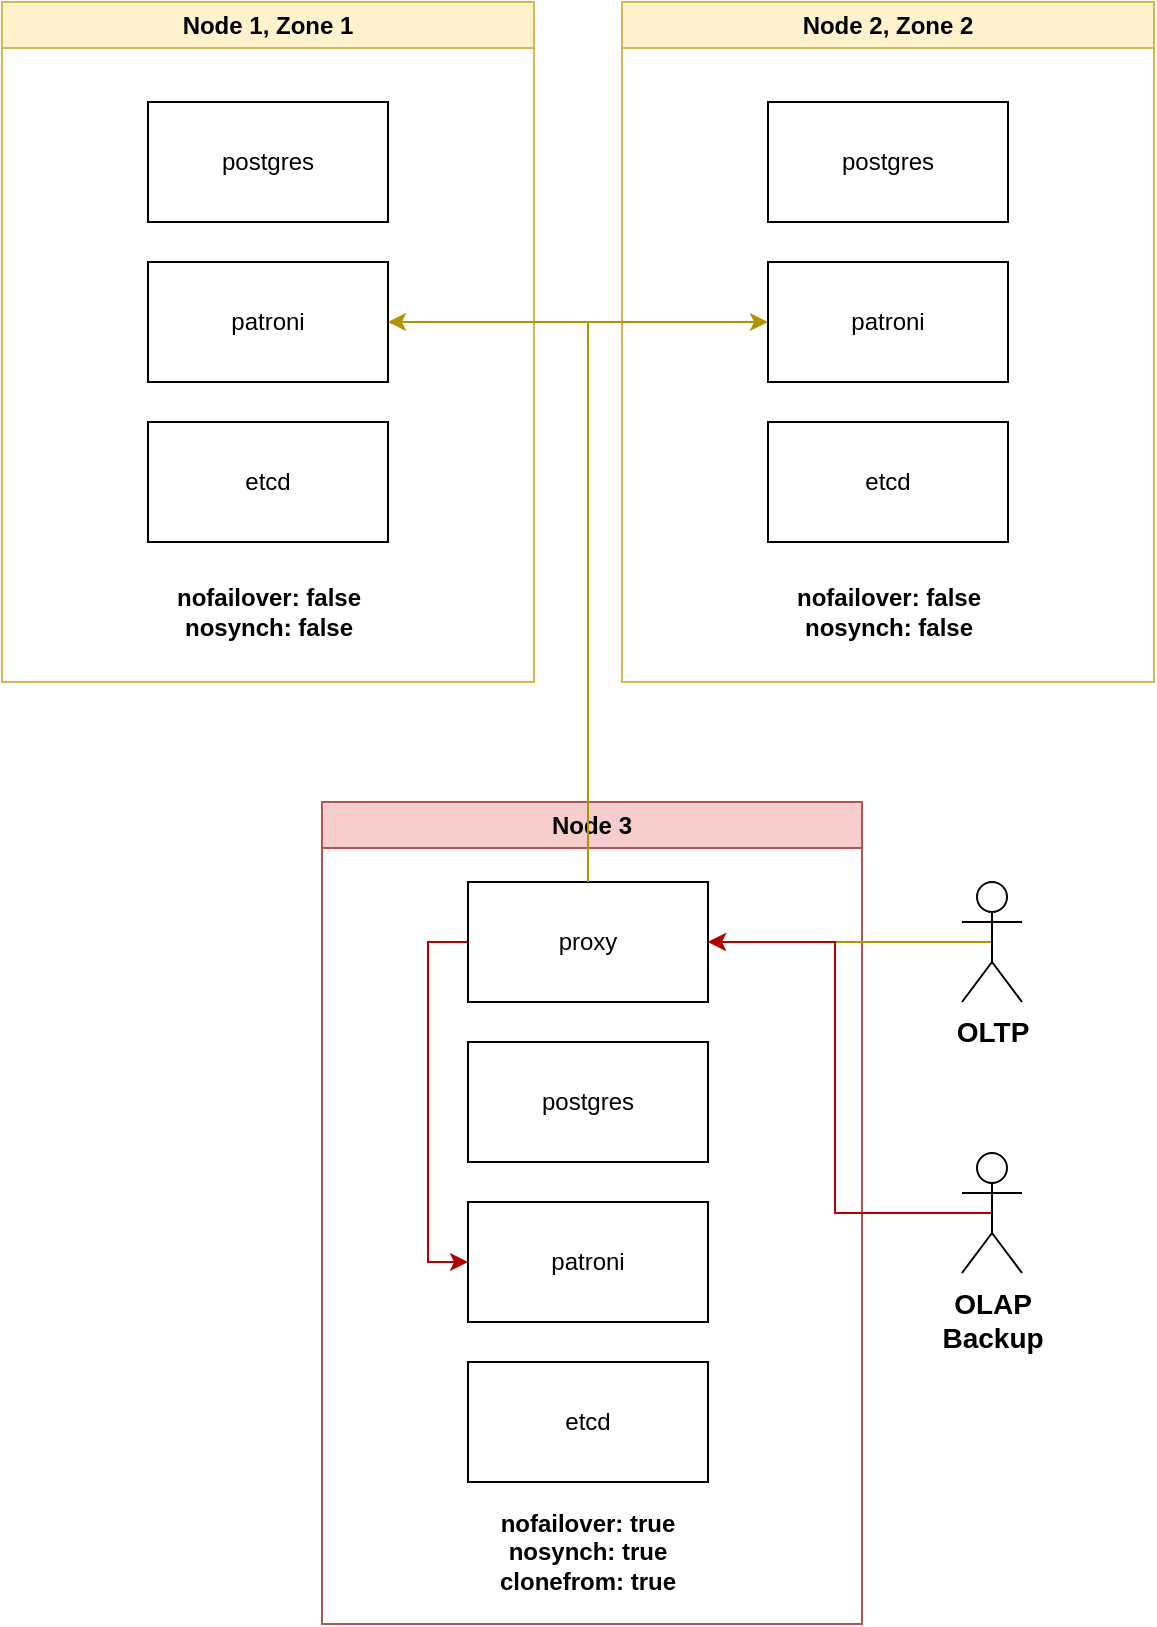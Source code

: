 <mxfile version="22.1.21" type="device">
  <diagram name="Страница — 1" id="kY_8EiV6iNdJgDsGMXoX">
    <mxGraphModel dx="1313" dy="663" grid="1" gridSize="10" guides="1" tooltips="1" connect="1" arrows="1" fold="1" page="1" pageScale="1" pageWidth="827" pageHeight="1169" math="0" shadow="0">
      <root>
        <mxCell id="0" />
        <mxCell id="1" parent="0" />
        <mxCell id="zzoiUoc6OVgHHLdeYmrs-1" value="Node 1, Zone 1" style="swimlane;whiteSpace=wrap;html=1;fillColor=#fff2cc;strokeColor=#d6b656;" vertex="1" parent="1">
          <mxGeometry x="40" y="40" width="266" height="340" as="geometry" />
        </mxCell>
        <mxCell id="zzoiUoc6OVgHHLdeYmrs-2" value="postgres" style="rounded=0;whiteSpace=wrap;html=1;" vertex="1" parent="zzoiUoc6OVgHHLdeYmrs-1">
          <mxGeometry x="73" y="50" width="120" height="60" as="geometry" />
        </mxCell>
        <mxCell id="zzoiUoc6OVgHHLdeYmrs-3" value="patroni" style="rounded=0;whiteSpace=wrap;html=1;" vertex="1" parent="zzoiUoc6OVgHHLdeYmrs-1">
          <mxGeometry x="73" y="130" width="120" height="60" as="geometry" />
        </mxCell>
        <mxCell id="zzoiUoc6OVgHHLdeYmrs-4" value="etcd" style="rounded=0;whiteSpace=wrap;html=1;" vertex="1" parent="zzoiUoc6OVgHHLdeYmrs-1">
          <mxGeometry x="73" y="210" width="120" height="60" as="geometry" />
        </mxCell>
        <mxCell id="zzoiUoc6OVgHHLdeYmrs-5" value="&lt;b&gt;nofailover: false&lt;br&gt;nosynch: false&lt;/b&gt;" style="text;html=1;strokeColor=none;fillColor=none;align=center;verticalAlign=middle;whiteSpace=wrap;rounded=0;" vertex="1" parent="zzoiUoc6OVgHHLdeYmrs-1">
          <mxGeometry x="84.5" y="290" width="97" height="30" as="geometry" />
        </mxCell>
        <mxCell id="zzoiUoc6OVgHHLdeYmrs-6" value="Node 3" style="swimlane;whiteSpace=wrap;html=1;fillColor=#f8cecc;strokeColor=#b85450;" vertex="1" parent="1">
          <mxGeometry x="200" y="440" width="270" height="411" as="geometry" />
        </mxCell>
        <mxCell id="zzoiUoc6OVgHHLdeYmrs-7" value="postgres" style="rounded=0;whiteSpace=wrap;html=1;" vertex="1" parent="zzoiUoc6OVgHHLdeYmrs-6">
          <mxGeometry x="73" y="120" width="120" height="60" as="geometry" />
        </mxCell>
        <mxCell id="zzoiUoc6OVgHHLdeYmrs-8" value="patroni" style="rounded=0;whiteSpace=wrap;html=1;" vertex="1" parent="zzoiUoc6OVgHHLdeYmrs-6">
          <mxGeometry x="73" y="200" width="120" height="60" as="geometry" />
        </mxCell>
        <mxCell id="zzoiUoc6OVgHHLdeYmrs-9" value="etcd" style="rounded=0;whiteSpace=wrap;html=1;" vertex="1" parent="zzoiUoc6OVgHHLdeYmrs-6">
          <mxGeometry x="73" y="280" width="120" height="60" as="geometry" />
        </mxCell>
        <mxCell id="zzoiUoc6OVgHHLdeYmrs-10" value="&lt;b&gt;nofailover: true&lt;br&gt;nosynch: true&lt;br&gt;clonefrom: true&lt;br&gt;&lt;/b&gt;" style="text;html=1;strokeColor=none;fillColor=none;align=center;verticalAlign=middle;whiteSpace=wrap;rounded=0;" vertex="1" parent="zzoiUoc6OVgHHLdeYmrs-6">
          <mxGeometry x="65.25" y="360" width="135.5" height="30" as="geometry" />
        </mxCell>
        <mxCell id="zzoiUoc6OVgHHLdeYmrs-28" style="edgeStyle=orthogonalEdgeStyle;rounded=0;orthogonalLoop=1;jettySize=auto;html=1;exitX=0;exitY=0.5;exitDx=0;exitDy=0;entryX=0;entryY=0.5;entryDx=0;entryDy=0;fillColor=#e51400;strokeColor=#B20000;" edge="1" parent="zzoiUoc6OVgHHLdeYmrs-6" source="zzoiUoc6OVgHHLdeYmrs-13" target="zzoiUoc6OVgHHLdeYmrs-8">
          <mxGeometry relative="1" as="geometry" />
        </mxCell>
        <mxCell id="zzoiUoc6OVgHHLdeYmrs-13" value="proxy" style="rounded=0;whiteSpace=wrap;html=1;" vertex="1" parent="zzoiUoc6OVgHHLdeYmrs-6">
          <mxGeometry x="73" y="40" width="120" height="60" as="geometry" />
        </mxCell>
        <mxCell id="zzoiUoc6OVgHHLdeYmrs-19" value="Node 2, Zone 2" style="swimlane;whiteSpace=wrap;html=1;fillColor=#fff2cc;strokeColor=#d6b656;" vertex="1" parent="1">
          <mxGeometry x="350" y="40" width="266" height="340" as="geometry" />
        </mxCell>
        <mxCell id="zzoiUoc6OVgHHLdeYmrs-20" value="postgres" style="rounded=0;whiteSpace=wrap;html=1;" vertex="1" parent="zzoiUoc6OVgHHLdeYmrs-19">
          <mxGeometry x="73" y="50" width="120" height="60" as="geometry" />
        </mxCell>
        <mxCell id="zzoiUoc6OVgHHLdeYmrs-21" value="patroni" style="rounded=0;whiteSpace=wrap;html=1;" vertex="1" parent="zzoiUoc6OVgHHLdeYmrs-19">
          <mxGeometry x="73" y="130" width="120" height="60" as="geometry" />
        </mxCell>
        <mxCell id="zzoiUoc6OVgHHLdeYmrs-22" value="etcd" style="rounded=0;whiteSpace=wrap;html=1;" vertex="1" parent="zzoiUoc6OVgHHLdeYmrs-19">
          <mxGeometry x="73" y="210" width="120" height="60" as="geometry" />
        </mxCell>
        <mxCell id="zzoiUoc6OVgHHLdeYmrs-23" value="&lt;b&gt;nofailover: false&lt;br&gt;nosynch: false&lt;/b&gt;" style="text;html=1;strokeColor=none;fillColor=none;align=center;verticalAlign=middle;whiteSpace=wrap;rounded=0;" vertex="1" parent="zzoiUoc6OVgHHLdeYmrs-19">
          <mxGeometry x="84.5" y="290" width="97" height="30" as="geometry" />
        </mxCell>
        <mxCell id="zzoiUoc6OVgHHLdeYmrs-29" style="edgeStyle=orthogonalEdgeStyle;rounded=0;orthogonalLoop=1;jettySize=auto;html=1;exitX=0.5;exitY=0.5;exitDx=0;exitDy=0;exitPerimeter=0;entryX=1;entryY=0.5;entryDx=0;entryDy=0;fillColor=#e3c800;strokeColor=#B09500;" edge="1" parent="1" source="zzoiUoc6OVgHHLdeYmrs-15" target="zzoiUoc6OVgHHLdeYmrs-13">
          <mxGeometry relative="1" as="geometry" />
        </mxCell>
        <mxCell id="zzoiUoc6OVgHHLdeYmrs-15" value="&lt;b style=&quot;font-size: 14px;&quot;&gt;OLTP&lt;br&gt;&lt;/b&gt;" style="shape=umlActor;verticalLabelPosition=bottom;verticalAlign=top;html=1;outlineConnect=0;" vertex="1" parent="1">
          <mxGeometry x="520" y="480" width="30" height="60" as="geometry" />
        </mxCell>
        <mxCell id="zzoiUoc6OVgHHLdeYmrs-27" style="edgeStyle=orthogonalEdgeStyle;rounded=0;orthogonalLoop=1;jettySize=auto;html=1;exitX=0.5;exitY=0.5;exitDx=0;exitDy=0;exitPerimeter=0;entryX=1;entryY=0.5;entryDx=0;entryDy=0;fillColor=#e51400;strokeColor=#B20000;" edge="1" parent="1" source="zzoiUoc6OVgHHLdeYmrs-24" target="zzoiUoc6OVgHHLdeYmrs-13">
          <mxGeometry relative="1" as="geometry" />
        </mxCell>
        <mxCell id="zzoiUoc6OVgHHLdeYmrs-24" value="&lt;b style=&quot;font-size: 14px;&quot;&gt;OLAP&lt;br&gt;Backup&lt;br&gt;&lt;/b&gt;" style="shape=umlActor;verticalLabelPosition=bottom;verticalAlign=top;html=1;outlineConnect=0;" vertex="1" parent="1">
          <mxGeometry x="520" y="615.5" width="30" height="60" as="geometry" />
        </mxCell>
        <mxCell id="zzoiUoc6OVgHHLdeYmrs-25" style="edgeStyle=orthogonalEdgeStyle;rounded=0;orthogonalLoop=1;jettySize=auto;html=1;exitX=0.5;exitY=0;exitDx=0;exitDy=0;entryX=1;entryY=0.5;entryDx=0;entryDy=0;fillColor=#e3c800;strokeColor=#B09500;" edge="1" parent="1" source="zzoiUoc6OVgHHLdeYmrs-13" target="zzoiUoc6OVgHHLdeYmrs-3">
          <mxGeometry relative="1" as="geometry" />
        </mxCell>
        <mxCell id="zzoiUoc6OVgHHLdeYmrs-26" style="edgeStyle=orthogonalEdgeStyle;rounded=0;orthogonalLoop=1;jettySize=auto;html=1;exitX=0.5;exitY=0;exitDx=0;exitDy=0;entryX=0;entryY=0.5;entryDx=0;entryDy=0;fillColor=#e3c800;strokeColor=#B09500;" edge="1" parent="1" source="zzoiUoc6OVgHHLdeYmrs-13" target="zzoiUoc6OVgHHLdeYmrs-21">
          <mxGeometry relative="1" as="geometry" />
        </mxCell>
      </root>
    </mxGraphModel>
  </diagram>
</mxfile>

